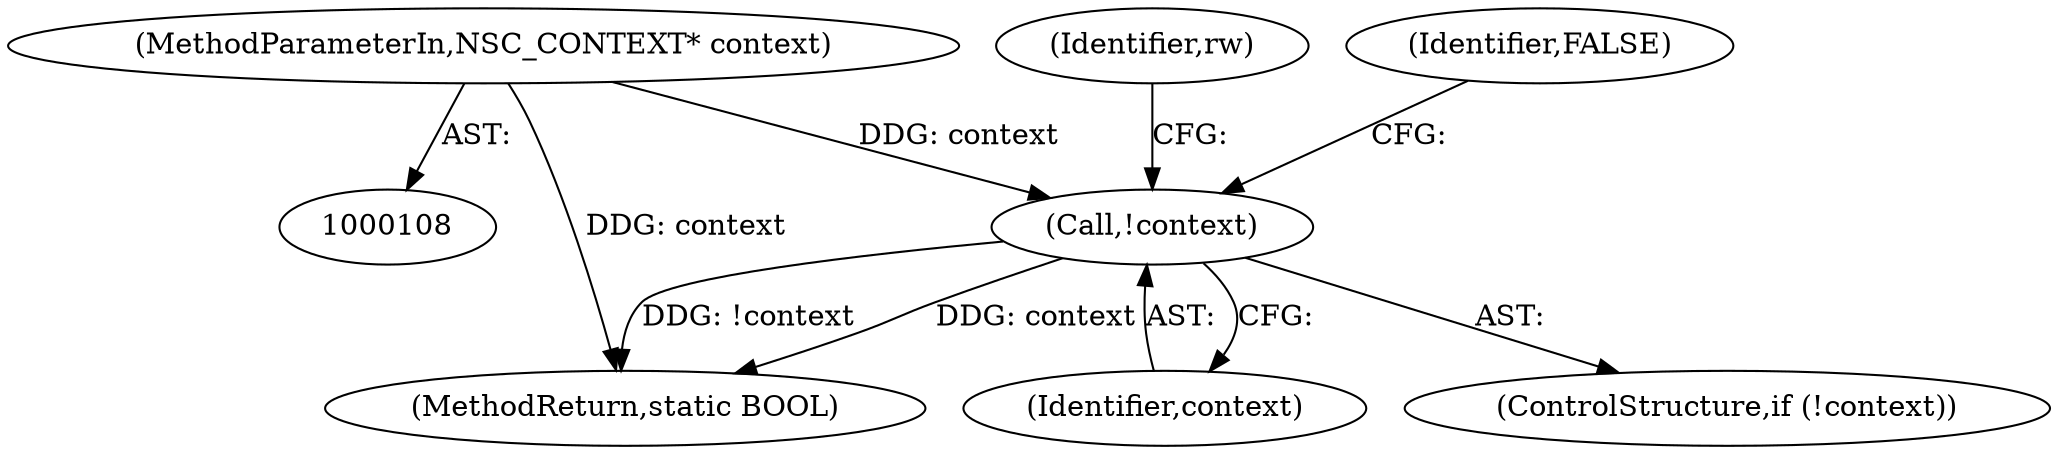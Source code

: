 digraph "0_FreeRDP_d1112c279bd1a327e8e4d0b5f371458bf2579659@pointer" {
"1000121" [label="(Call,!context)"];
"1000109" [label="(MethodParameterIn,NSC_CONTEXT* context)"];
"1000122" [label="(Identifier,context)"];
"1000411" [label="(MethodReturn,static BOOL)"];
"1000126" [label="(Identifier,rw)"];
"1000121" [label="(Call,!context)"];
"1000109" [label="(MethodParameterIn,NSC_CONTEXT* context)"];
"1000124" [label="(Identifier,FALSE)"];
"1000120" [label="(ControlStructure,if (!context))"];
"1000121" -> "1000120"  [label="AST: "];
"1000121" -> "1000122"  [label="CFG: "];
"1000122" -> "1000121"  [label="AST: "];
"1000124" -> "1000121"  [label="CFG: "];
"1000126" -> "1000121"  [label="CFG: "];
"1000121" -> "1000411"  [label="DDG: !context"];
"1000121" -> "1000411"  [label="DDG: context"];
"1000109" -> "1000121"  [label="DDG: context"];
"1000109" -> "1000108"  [label="AST: "];
"1000109" -> "1000411"  [label="DDG: context"];
}
